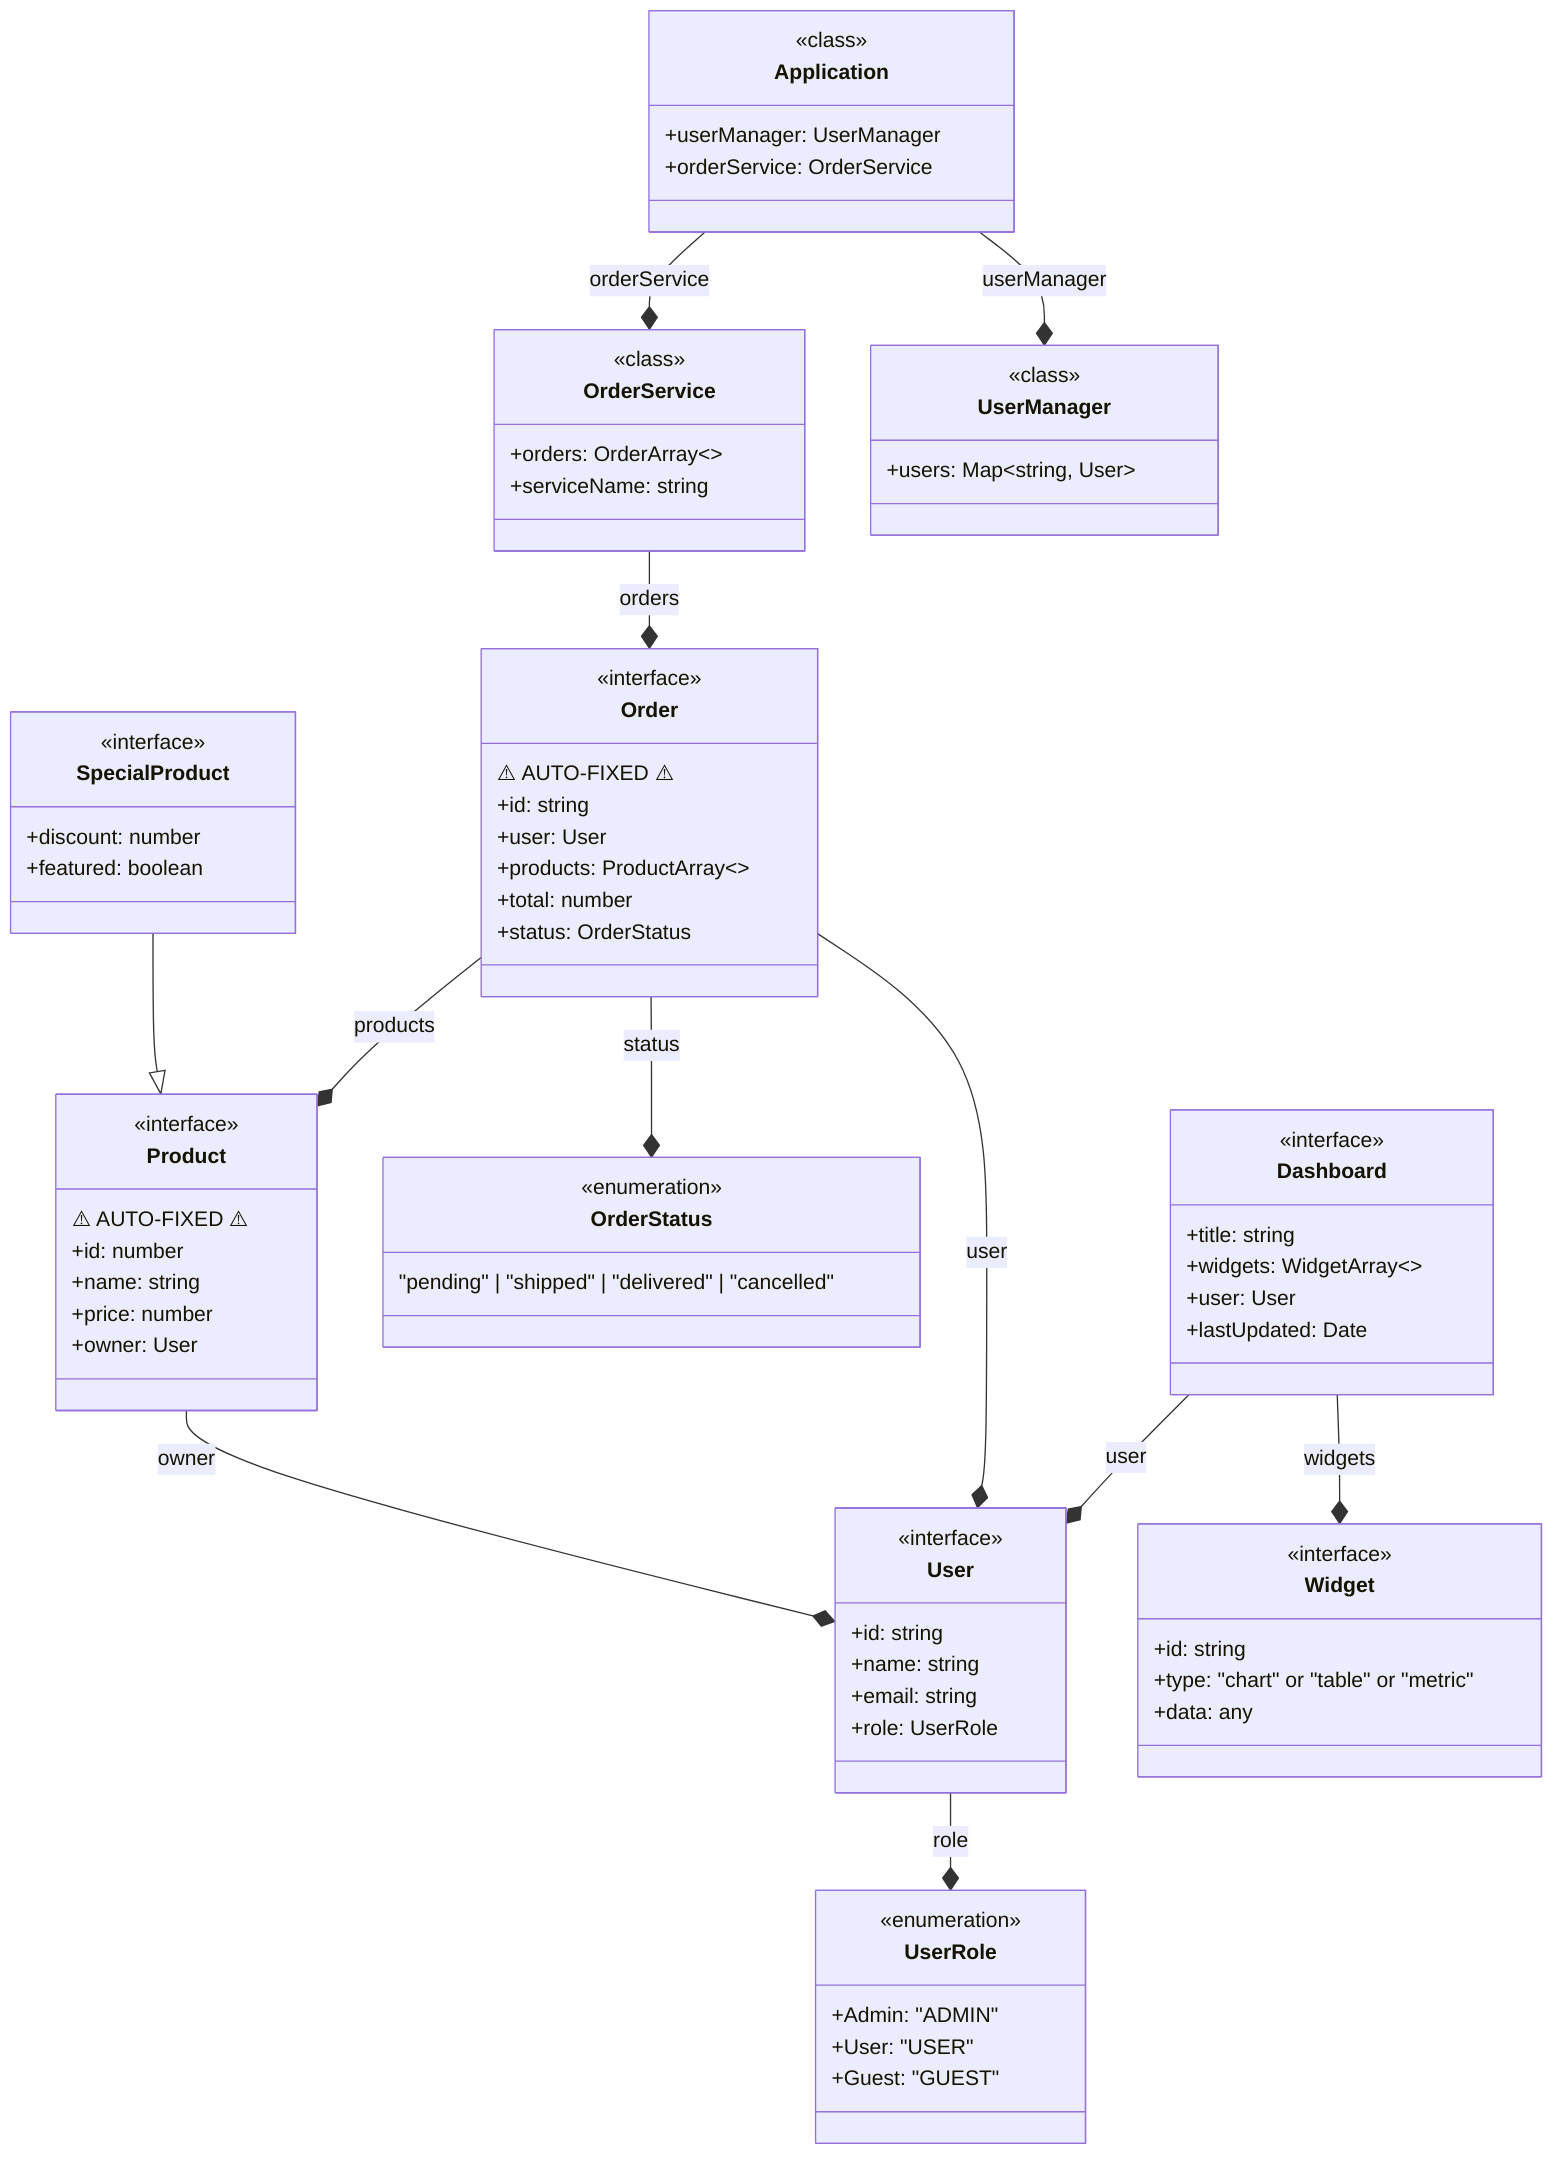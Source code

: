 classDiagram
  %% Legend
  %% --|> : Inheritance (extends)
  %% ..|> : Implementation (implements)
  %% --* : Composition (has/contains)
  %% -- : Association

  %% Errors encountered during conversion:
  %% - TS1131: Property or signature expected.

  %% WARNING: The following types had syntax errors and were auto-recovered by the TypeScript parser:
  %% - Product: Missing closing brace or other syntax error was automatically fixed
  %% - Order: Missing closing brace or other syntax error was automatically fixed
  %% These auto-fixes may not reflect the intended structure!

  class User {
    <<interface>>
    +id: string
    +name: string
    +email: string
    +role: UserRole
  }

  class UserRole {
    <<enumeration>>
    +Admin: "ADMIN"
    +User: "USER"
    +Guest: "GUEST"
  }

  class Product {
    <<interface>>
    ⚠️ AUTO-FIXED ⚠️
    +id: number
    +name: string
    +price: number
    +owner: User
  }

  class Order {
    <<interface>>
    ⚠️ AUTO-FIXED ⚠️
    +id: string
    +user: User
    +products: ProductArray~~
    +total: number
    +status: OrderStatus
  }

  class OrderStatus {
    <<enumeration>>
    "pending" | "shipped" | "delivered" | "cancelled"
  }

  class OrderService {
    <<class>>
    +orders: OrderArray~~
    +serviceName: string
  }

  class SpecialProduct {
    <<interface>>
    +discount: number
    +featured: boolean
  }

  class UserManager {
    <<class>>
    +users: Map~string, User~
  }

  class Dashboard {
    <<interface>>
    +title: string
    +widgets: WidgetArray~~
    +user: User
    +lastUpdated: Date
  }

  class Widget {
    <<interface>>
    +id: string
    +type: "chart" or "table" or "metric"
    +data: any
  }

  class Application {
    <<class>>
    +userManager: UserManager
    +orderService: OrderService
  }

  SpecialProduct --|> Product
  User --* UserRole : role
  Product --* User : owner
  Order --* User : user
  Order --* Product : products
  Order --* OrderStatus : status
  OrderService --* Order : orders
  Dashboard --* Widget : widgets
  Dashboard --* User : user
  Application --* UserManager : userManager
  Application --* OrderService : orderService